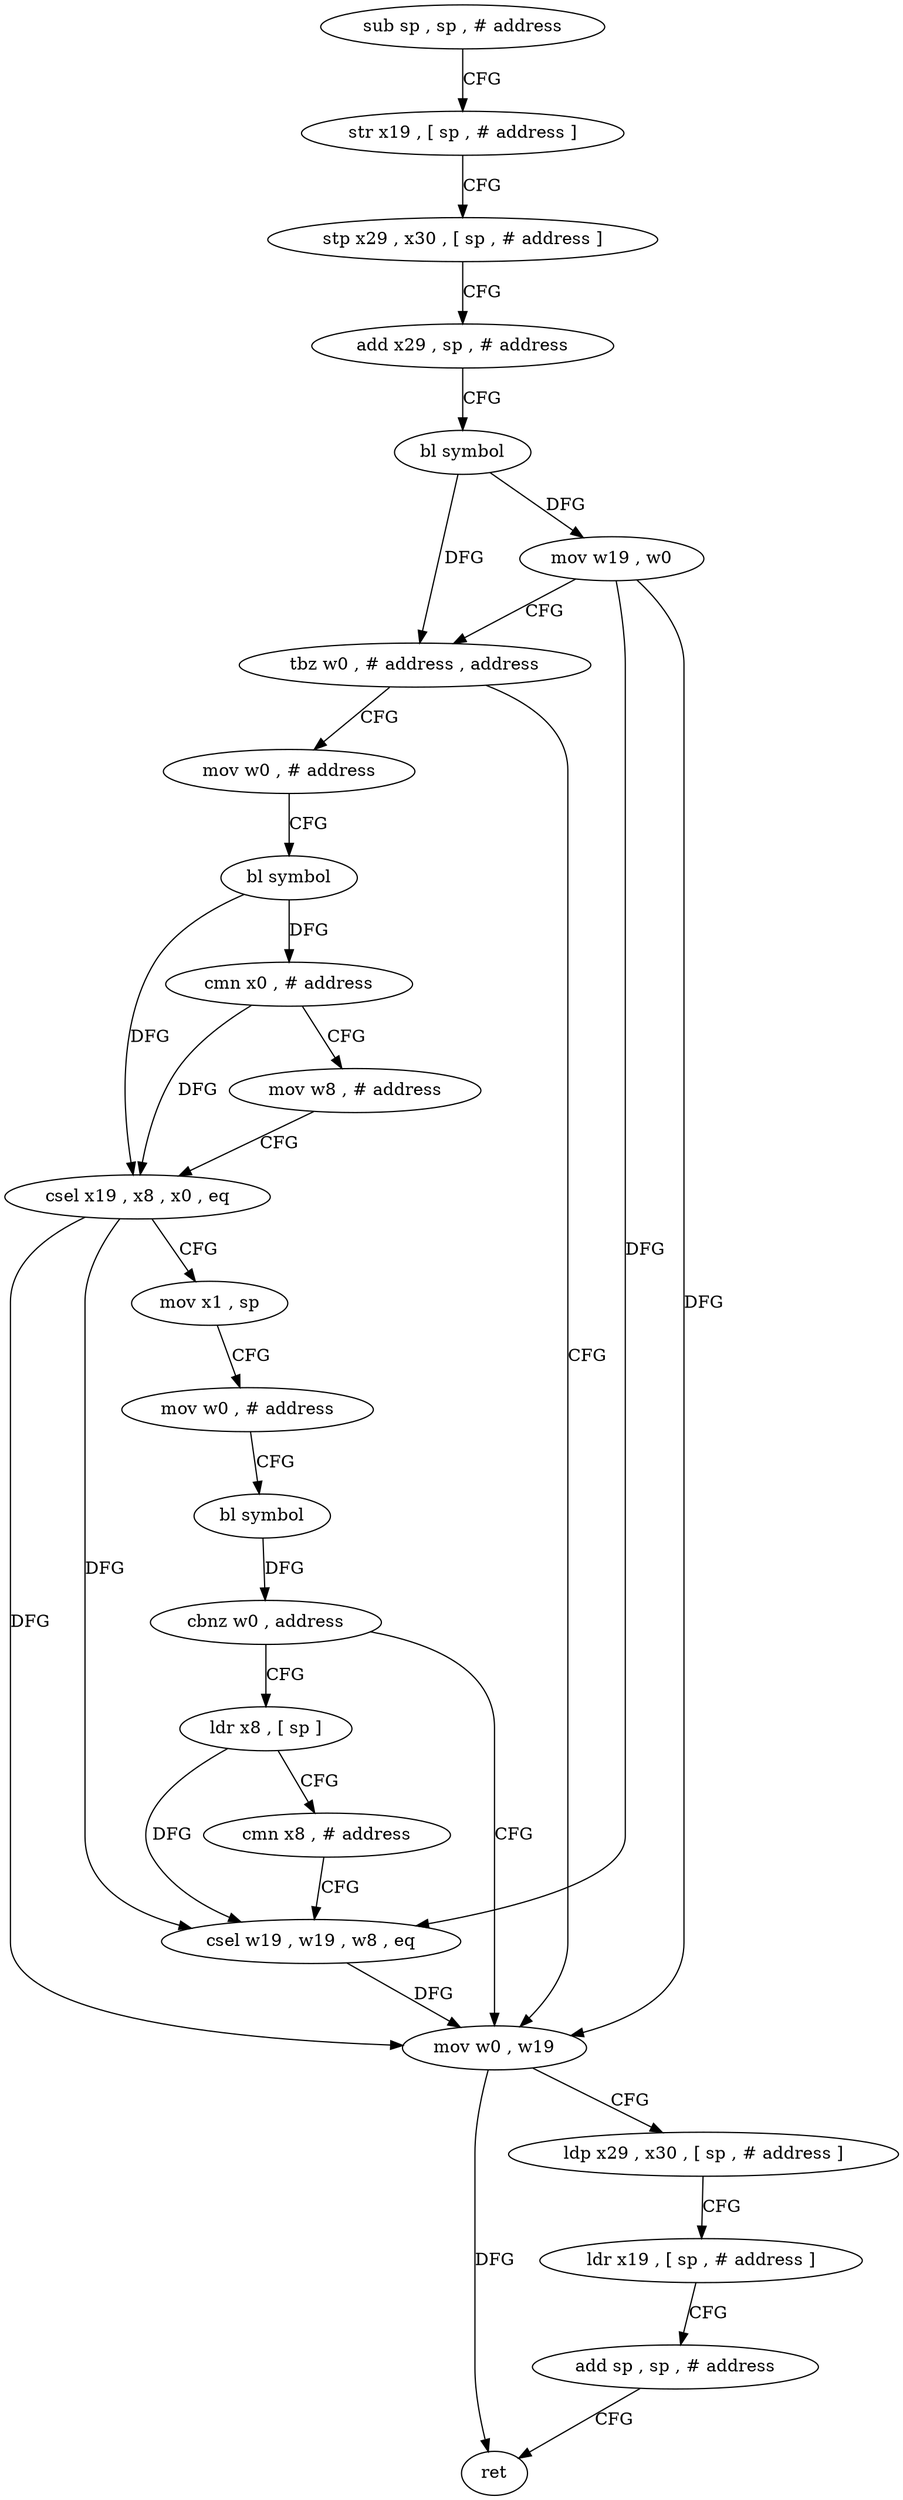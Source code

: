 digraph "func" {
"4259832" [label = "sub sp , sp , # address" ]
"4259836" [label = "str x19 , [ sp , # address ]" ]
"4259840" [label = "stp x29 , x30 , [ sp , # address ]" ]
"4259844" [label = "add x29 , sp , # address" ]
"4259848" [label = "bl symbol" ]
"4259852" [label = "mov w19 , w0" ]
"4259856" [label = "tbz w0 , # address , address" ]
"4259908" [label = "mov w0 , w19" ]
"4259860" [label = "mov w0 , # address" ]
"4259912" [label = "ldp x29 , x30 , [ sp , # address ]" ]
"4259916" [label = "ldr x19 , [ sp , # address ]" ]
"4259920" [label = "add sp , sp , # address" ]
"4259924" [label = "ret" ]
"4259864" [label = "bl symbol" ]
"4259868" [label = "cmn x0 , # address" ]
"4259872" [label = "mov w8 , # address" ]
"4259876" [label = "csel x19 , x8 , x0 , eq" ]
"4259880" [label = "mov x1 , sp" ]
"4259884" [label = "mov w0 , # address" ]
"4259888" [label = "bl symbol" ]
"4259892" [label = "cbnz w0 , address" ]
"4259896" [label = "ldr x8 , [ sp ]" ]
"4259900" [label = "cmn x8 , # address" ]
"4259904" [label = "csel w19 , w19 , w8 , eq" ]
"4259832" -> "4259836" [ label = "CFG" ]
"4259836" -> "4259840" [ label = "CFG" ]
"4259840" -> "4259844" [ label = "CFG" ]
"4259844" -> "4259848" [ label = "CFG" ]
"4259848" -> "4259852" [ label = "DFG" ]
"4259848" -> "4259856" [ label = "DFG" ]
"4259852" -> "4259856" [ label = "CFG" ]
"4259852" -> "4259908" [ label = "DFG" ]
"4259852" -> "4259904" [ label = "DFG" ]
"4259856" -> "4259908" [ label = "CFG" ]
"4259856" -> "4259860" [ label = "CFG" ]
"4259908" -> "4259912" [ label = "CFG" ]
"4259908" -> "4259924" [ label = "DFG" ]
"4259860" -> "4259864" [ label = "CFG" ]
"4259912" -> "4259916" [ label = "CFG" ]
"4259916" -> "4259920" [ label = "CFG" ]
"4259920" -> "4259924" [ label = "CFG" ]
"4259864" -> "4259868" [ label = "DFG" ]
"4259864" -> "4259876" [ label = "DFG" ]
"4259868" -> "4259872" [ label = "CFG" ]
"4259868" -> "4259876" [ label = "DFG" ]
"4259872" -> "4259876" [ label = "CFG" ]
"4259876" -> "4259880" [ label = "CFG" ]
"4259876" -> "4259908" [ label = "DFG" ]
"4259876" -> "4259904" [ label = "DFG" ]
"4259880" -> "4259884" [ label = "CFG" ]
"4259884" -> "4259888" [ label = "CFG" ]
"4259888" -> "4259892" [ label = "DFG" ]
"4259892" -> "4259908" [ label = "CFG" ]
"4259892" -> "4259896" [ label = "CFG" ]
"4259896" -> "4259900" [ label = "CFG" ]
"4259896" -> "4259904" [ label = "DFG" ]
"4259900" -> "4259904" [ label = "CFG" ]
"4259904" -> "4259908" [ label = "DFG" ]
}
